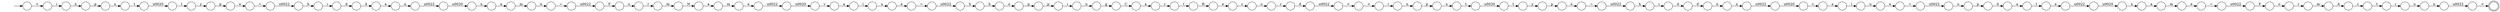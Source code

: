 digraph Automaton {
  rankdir = LR;
  0 [shape=circle,label=""];
  0 -> 94 [label="u"]
  1 [shape=circle,label=""];
  1 -> 65 [label="d"]
  2 [shape=circle,label=""];
  2 -> 67 [label="t"]
  3 [shape=circle,label=""];
  3 -> 48 [label="e"]
  4 [shape=circle,label=""];
  4 -> 20 [label="p"]
  5 [shape=circle,label=""];
  5 -> 24 [label="u"]
  6 [shape=circle,label=""];
  6 -> 104 [label="h"]
  7 [shape=circle,label=""];
  7 -> 13 [label="e"]
  8 [shape=circle,label=""];
  8 -> 88 [label="i"]
  9 [shape=circle,label=""];
  9 -> 89 [label="a"]
  10 [shape=circle,label=""];
  10 -> 116 [label="<"]
  11 [shape=circle,label=""];
  11 -> 74 [label="r"]
  12 [shape=circle,label=""];
  12 -> 100 [label="\u0022"]
  13 [shape=circle,label=""];
  13 -> 18 [label="\u0022"]
  14 [shape=circle,label=""];
  14 -> 34 [label="o"]
  15 [shape=circle,label=""];
  15 -> 14 [label="F"]
  16 [shape=circle,label=""];
  16 -> 93 [label="e"]
  17 [shape=circle,label=""];
  17 -> 39 [label="="]
  18 [shape=circle,label=""];
  18 -> 61 [label="\u0020"]
  19 [shape=circle,label=""];
  19 -> 96 [label="m"]
  20 [shape=circle,label=""];
  20 -> 36 [label="e"]
  21 [shape=circle,label=""];
  21 -> 101 [label="p"]
  22 [shape=circle,label=""];
  22 -> 75 [label="u"]
  23 [shape=circle,label=""];
  23 -> 16 [label="u"]
  24 [shape=circle,label=""];
  24 -> 17 [label="e"]
  25 [shape=circle,label=""];
  25 -> 29 [label="C"]
  26 [shape=circle,label=""];
  26 -> 83 [label="a"]
  27 [shape=circle,label=""];
  27 -> 51 [label="i"]
  28 [shape=circle,label=""];
  28 -> 90 [label="\u0020"]
  29 [shape=circle,label=""];
  29 -> 11 [label="a"]
  30 [shape=doublecircle,label=""];
  31 [shape=circle,label=""];
  31 -> 114 [label="t"]
  32 [shape=circle,label=""];
  32 -> 115 [label="n"]
  33 [shape=circle,label=""];
  33 -> 37 [label="\u0022"]
  34 [shape=circle,label=""];
  34 -> 71 [label="r"]
  35 [shape=circle,label=""];
  35 -> 19 [label="r"]
  36 [shape=circle,label=""];
  36 -> 33 [label="="]
  37 [shape=circle,label=""];
  37 -> 27 [label="h"]
  38 [shape=circle,label=""];
  38 -> 87 [label="n"]
  39 [shape=circle,label=""];
  39 -> 22 [label="\u0022"]
  40 [shape=circle,label=""];
  40 -> 118 [label="="]
  41 [shape=circle,label=""];
  41 -> 92 [label="\u0022"]
  42 [shape=circle,label=""];
  42 -> 49 [label="v"]
  43 [shape=circle,label=""];
  43 -> 5 [label="l"]
  44 [shape=circle,label=""];
  44 -> 6 [label="S"]
  45 [shape=circle,label=""];
  45 -> 41 [label="n"]
  46 [shape=circle,label=""];
  46 -> 63 [label="\u0022"]
  47 [shape=circle,label=""];
  47 -> 3 [label="R"]
  48 [shape=circle,label=""];
  48 -> 59 [label="c"]
  49 [shape=circle,label=""];
  49 -> 43 [label="a"]
  50 [shape=circle,label=""];
  50 -> 98 [label="h"]
  51 [shape=circle,label=""];
  51 -> 110 [label="d"]
  52 [shape=circle,label=""];
  52 -> 0 [label="p"]
  53 [shape=circle,label=""];
  53 -> 28 [label="\u0022"]
  54 [shape=circle,label=""];
  54 -> 69 [label="t"]
  55 [shape=circle,label=""];
  55 -> 107 [label="\u0020"]
  56 [shape=circle,label=""];
  56 -> 91 [label="d"]
  57 [shape=circle,label=""];
  57 -> 45 [label="e"]
  58 [shape=circle,label=""];
  58 -> 68 [label="A"]
  59 [shape=circle,label=""];
  59 -> 99 [label="o"]
  60 [shape=circle,label=""];
  60 -> 81 [label="a"]
  61 [shape=circle,label=""];
  61 -> 60 [label="v"]
  62 [shape=circle,label=""];
  62 -> 32 [label="i"]
  63 [shape=circle,label=""];
  63 -> 105 [label="F"]
  64 [shape=circle,label=""];
  64 -> 84 [label="n"]
  65 [shape=circle,label=""];
  65 -> 78 [label="e"]
  66 [shape=circle,label=""];
  66 -> 76 [label="y"]
  67 [shape=circle,label=""];
  67 -> 4 [label="y"]
  68 [shape=circle,label=""];
  68 -> 31 [label="c"]
  69 [shape=circle,label=""];
  69 -> 2 [label="\u0020"]
  70 [shape=circle,label=""];
  70 -> 112 [label="e"]
  71 [shape=circle,label=""];
  71 -> 58 [label="m"]
  72 [shape=circle,label=""];
  72 -> 86 [label="="]
  73 [shape=circle,label=""];
  73 -> 44 [label="\u0022"]
  74 [shape=circle,label=""];
  74 -> 47 [label="t"]
  75 [shape=circle,label=""];
  75 -> 113 [label="p"]
  76 [shape=circle,label=""];
  76 -> 102 [label="p"]
  77 [shape=circle,label=""];
  77 -> 108 [label="n"]
  78 [shape=circle,label=""];
  78 -> 53 [label="n"]
  79 [shape=circle,label=""];
  79 -> 106 [label="m"]
  80 [shape=circle,label=""];
  80 -> 38 [label="o"]
  81 [shape=circle,label=""];
  81 -> 23 [label="l"]
  82 [shape=circle,label=""];
  82 -> 1 [label="d"]
  83 [shape=circle,label=""];
  83 -> 111 [label="t"]
  84 [shape=circle,label=""];
  84 -> 79 [label="a"]
  85 [shape=circle,label=""];
  initial [shape=plaintext,label=""];
  initial -> 85
  85 -> 8 [label="<"]
  86 [shape=circle,label=""];
  86 -> 15 [label="\u0022"]
  87 [shape=circle,label=""];
  87 -> 109 [label="\u0022"]
  88 [shape=circle,label=""];
  88 -> 52 [label="n"]
  89 [shape=circle,label=""];
  89 -> 7 [label="m"]
  90 [shape=circle,label=""];
  90 -> 97 [label="n"]
  91 [shape=circle,label=""];
  91 -> 95 [label="\u0022"]
  92 [shape=circle,label=""];
  92 -> 42 [label="\u0020"]
  93 [shape=circle,label=""];
  93 -> 73 [label="="]
  94 [shape=circle,label=""];
  94 -> 55 [label="t"]
  95 [shape=circle,label=""];
  95 -> 10 [label=">"]
  96 [shape=circle,label=""];
  96 -> 9 [label="N"]
  97 [shape=circle,label=""];
  97 -> 103 [label="a"]
  98 [shape=circle,label=""];
  98 -> 82 [label="i"]
  99 [shape=circle,label=""];
  99 -> 56 [label="r"]
  100 [shape=circle,label=""];
  100 -> 64 [label="\u0020"]
  101 [shape=circle,label=""];
  101 -> 62 [label="p"]
  102 [shape=circle,label=""];
  102 -> 40 [label="e"]
  103 [shape=circle,label=""];
  103 -> 70 [label="m"]
  104 [shape=circle,label=""];
  104 -> 21 [label="o"]
  105 [shape=circle,label=""];
  105 -> 35 [label="o"]
  106 [shape=circle,label=""];
  106 -> 72 [label="e"]
  107 [shape=circle,label=""];
  107 -> 66 [label="t"]
  108 [shape=circle,label=""];
  108 -> 117 [label="p"]
  109 [shape=circle,label=""];
  109 -> 30 [label=">"]
  110 [shape=circle,label=""];
  110 -> 57 [label="d"]
  111 [shape=circle,label=""];
  111 -> 12 [label="e"]
  112 [shape=circle,label=""];
  112 -> 46 [label="="]
  113 [shape=circle,label=""];
  113 -> 26 [label="d"]
  114 [shape=circle,label=""];
  114 -> 80 [label="i"]
  115 [shape=circle,label=""];
  115 -> 25 [label="g"]
  116 [shape=circle,label=""];
  116 -> 77 [label="i"]
  117 [shape=circle,label=""];
  117 -> 54 [label="u"]
  118 [shape=circle,label=""];
  118 -> 50 [label="\u0022"]
}


